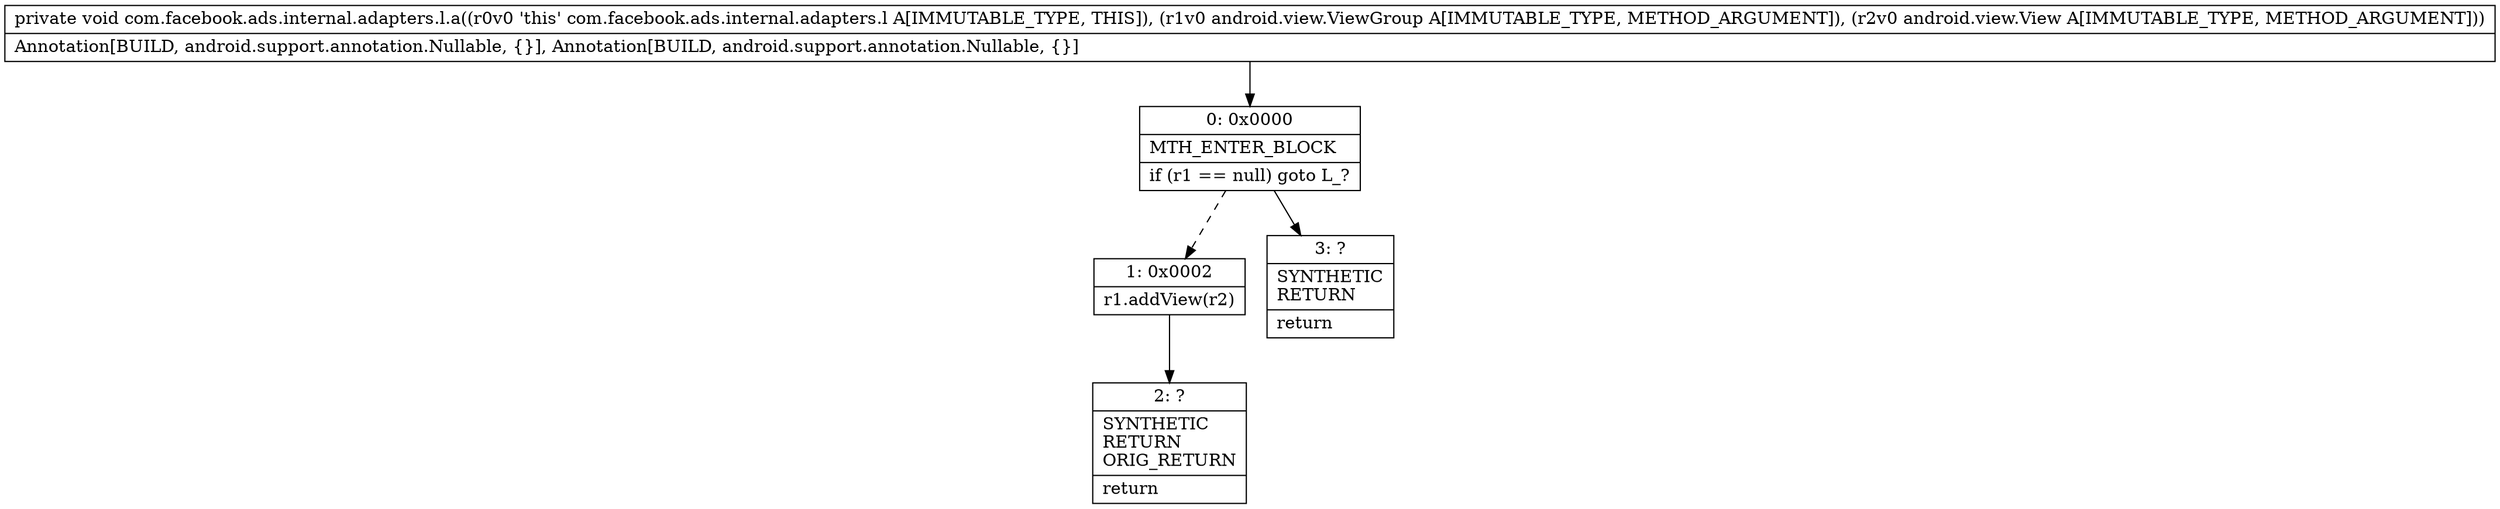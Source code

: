 digraph "CFG forcom.facebook.ads.internal.adapters.l.a(Landroid\/view\/ViewGroup;Landroid\/view\/View;)V" {
Node_0 [shape=record,label="{0\:\ 0x0000|MTH_ENTER_BLOCK\l|if (r1 == null) goto L_?\l}"];
Node_1 [shape=record,label="{1\:\ 0x0002|r1.addView(r2)\l}"];
Node_2 [shape=record,label="{2\:\ ?|SYNTHETIC\lRETURN\lORIG_RETURN\l|return\l}"];
Node_3 [shape=record,label="{3\:\ ?|SYNTHETIC\lRETURN\l|return\l}"];
MethodNode[shape=record,label="{private void com.facebook.ads.internal.adapters.l.a((r0v0 'this' com.facebook.ads.internal.adapters.l A[IMMUTABLE_TYPE, THIS]), (r1v0 android.view.ViewGroup A[IMMUTABLE_TYPE, METHOD_ARGUMENT]), (r2v0 android.view.View A[IMMUTABLE_TYPE, METHOD_ARGUMENT]))  | Annotation[BUILD, android.support.annotation.Nullable, \{\}], Annotation[BUILD, android.support.annotation.Nullable, \{\}]\l}"];
MethodNode -> Node_0;
Node_0 -> Node_1[style=dashed];
Node_0 -> Node_3;
Node_1 -> Node_2;
}

